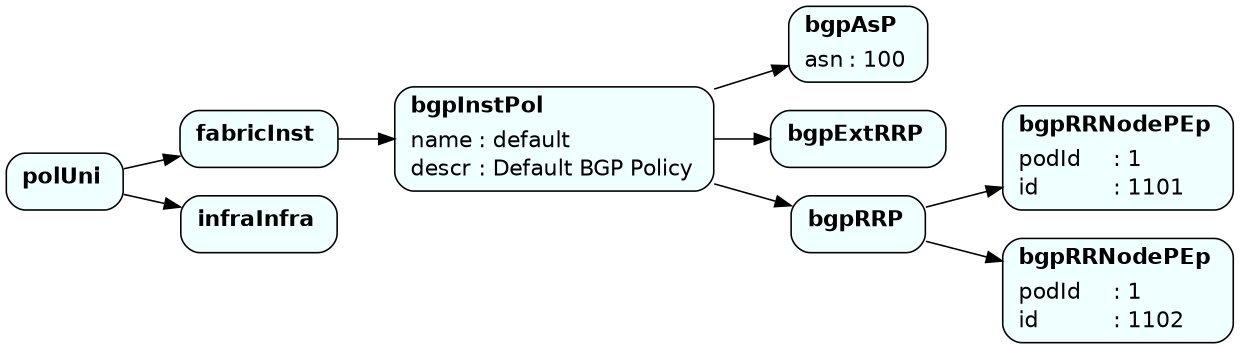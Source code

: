 // datetimePol
digraph {
	graph [bgcolor=white nodesep=0.25 rankdir=LR ranksep=0.5 ratio=auto size=8.27 splines=true]
	node [fillcolor=AZURE fontname=Helvetica shape=box style="rounded,filled"]
	edge [arrowsize=1]
	polUni0 [label=<<TABLE BORDER="0" CELLBORDER="0" CELLSPACING="1" CELLPADDING="1"><TR><TD ALIGN="LEFT" COLSPAN="2"><B>polUni</B></TD><TD></TD></TR><TR><TD></TD><TD></TD></TR></TABLE>>]
	polUni0 -> fabricInst1
	fabricInst1 [label=<<TABLE BORDER="0" CELLBORDER="0" CELLSPACING="1" CELLPADDING="1"><TR><TD ALIGN="LEFT" COLSPAN="2"><B>fabricInst</B></TD><TD></TD></TR><TR><TD></TD><TD></TD></TR></TABLE>>]
	fabricInst1 -> bgpInstPol1
	bgpInstPol1 [label=<<TABLE BORDER="0" CELLBORDER="0" CELLSPACING="1" CELLPADDING="1"><TR><TD ALIGN="LEFT" COLSPAN="2"><B>bgpInstPol</B></TD><TD></TD></TR><TR><TD></TD><TD></TD></TR><TR><TD ALIGN="LEFT">name</TD><TD ALIGN="LEFT">: default</TD></TR><TR><TD ALIGN="LEFT">descr</TD><TD ALIGN="LEFT">: Default BGP Policy</TD></TR></TABLE>>]
	bgpInstPol1 -> bgpAsP1
	bgpAsP1 [label=<<TABLE BORDER="0" CELLBORDER="0" CELLSPACING="1" CELLPADDING="1"><TR><TD ALIGN="LEFT" COLSPAN="2"><B>bgpAsP</B></TD><TD></TD></TR><TR><TD></TD><TD></TD></TR><TR><TD ALIGN="LEFT">asn</TD><TD ALIGN="LEFT">: 100</TD></TR></TABLE>>]
	bgpInstPol1 -> bgpExtRRP2
	bgpExtRRP2 [label=<<TABLE BORDER="0" CELLBORDER="0" CELLSPACING="1" CELLPADDING="1"><TR><TD ALIGN="LEFT" COLSPAN="2"><B>bgpExtRRP</B></TD><TD></TD></TR><TR><TD></TD><TD></TD></TR></TABLE>>]
	bgpInstPol1 -> bgpRRP3
	bgpRRP3 [label=<<TABLE BORDER="0" CELLBORDER="0" CELLSPACING="1" CELLPADDING="1"><TR><TD ALIGN="LEFT" COLSPAN="2"><B>bgpRRP</B></TD><TD></TD></TR><TR><TD></TD><TD></TD></TR></TABLE>>]
	bgpRRP3 -> bgpRRNodePEp1
	bgpRRNodePEp1 [label=<<TABLE BORDER="0" CELLBORDER="0" CELLSPACING="1" CELLPADDING="1"><TR><TD ALIGN="LEFT" COLSPAN="2"><B>bgpRRNodePEp</B></TD><TD></TD></TR><TR><TD></TD><TD></TD></TR><TR><TD ALIGN="LEFT">podId</TD><TD ALIGN="LEFT">: 1</TD></TR><TR><TD ALIGN="LEFT">id</TD><TD ALIGN="LEFT">: 1101</TD></TR></TABLE>>]
	bgpRRP3 -> bgpRRNodePEp2
	bgpRRNodePEp2 [label=<<TABLE BORDER="0" CELLBORDER="0" CELLSPACING="1" CELLPADDING="1"><TR><TD ALIGN="LEFT" COLSPAN="2"><B>bgpRRNodePEp</B></TD><TD></TD></TR><TR><TD></TD><TD></TD></TR><TR><TD ALIGN="LEFT">podId</TD><TD ALIGN="LEFT">: 1</TD></TR><TR><TD ALIGN="LEFT">id</TD><TD ALIGN="LEFT">: 1102</TD></TR></TABLE>>]
	polUni0 -> infraInfra2
	infraInfra2 [label=<<TABLE BORDER="0" CELLBORDER="0" CELLSPACING="1" CELLPADDING="1"><TR><TD ALIGN="LEFT" COLSPAN="2"><B>infraInfra</B></TD><TD></TD></TR><TR><TD></TD><TD></TD></TR></TABLE>>]
}